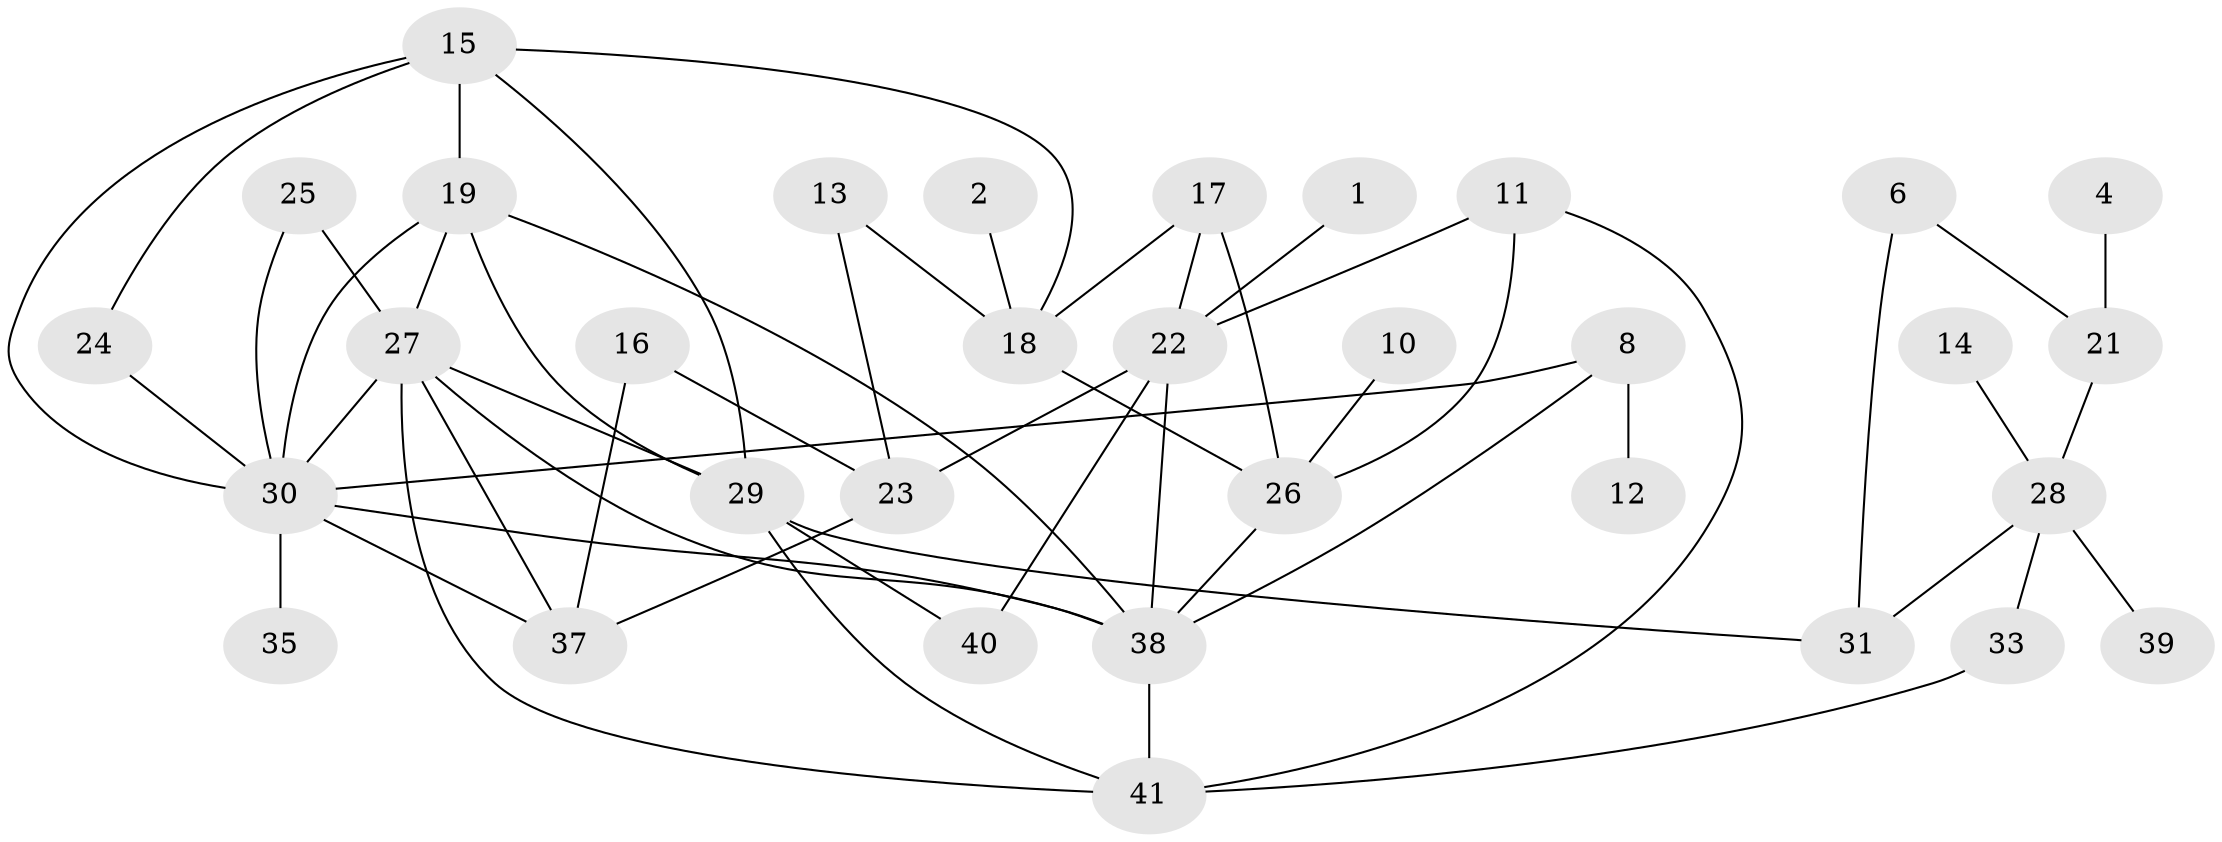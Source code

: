 // original degree distribution, {1: 0.19753086419753085, 3: 0.2345679012345679, 2: 0.24691358024691357, 5: 0.08641975308641975, 4: 0.1111111111111111, 0: 0.09876543209876543, 6: 0.012345679012345678, 8: 0.012345679012345678}
// Generated by graph-tools (version 1.1) at 2025/49/03/09/25 03:49:04]
// undirected, 33 vertices, 55 edges
graph export_dot {
graph [start="1"]
  node [color=gray90,style=filled];
  1;
  2;
  4;
  6;
  8;
  10;
  11;
  12;
  13;
  14;
  15;
  16;
  17;
  18;
  19;
  21;
  22;
  23;
  24;
  25;
  26;
  27;
  28;
  29;
  30;
  31;
  33;
  35;
  37;
  38;
  39;
  40;
  41;
  1 -- 22 [weight=1.0];
  2 -- 18 [weight=1.0];
  4 -- 21 [weight=1.0];
  6 -- 21 [weight=1.0];
  6 -- 31 [weight=1.0];
  8 -- 12 [weight=1.0];
  8 -- 30 [weight=2.0];
  8 -- 38 [weight=1.0];
  10 -- 26 [weight=1.0];
  11 -- 22 [weight=1.0];
  11 -- 26 [weight=1.0];
  11 -- 41 [weight=1.0];
  13 -- 18 [weight=1.0];
  13 -- 23 [weight=1.0];
  14 -- 28 [weight=1.0];
  15 -- 18 [weight=1.0];
  15 -- 19 [weight=1.0];
  15 -- 24 [weight=1.0];
  15 -- 29 [weight=1.0];
  15 -- 30 [weight=1.0];
  16 -- 23 [weight=1.0];
  16 -- 37 [weight=1.0];
  17 -- 18 [weight=1.0];
  17 -- 22 [weight=1.0];
  17 -- 26 [weight=1.0];
  18 -- 26 [weight=1.0];
  19 -- 27 [weight=1.0];
  19 -- 29 [weight=1.0];
  19 -- 30 [weight=1.0];
  19 -- 38 [weight=1.0];
  21 -- 28 [weight=2.0];
  22 -- 23 [weight=1.0];
  22 -- 38 [weight=1.0];
  22 -- 40 [weight=1.0];
  23 -- 37 [weight=1.0];
  24 -- 30 [weight=1.0];
  25 -- 27 [weight=1.0];
  25 -- 30 [weight=1.0];
  26 -- 38 [weight=1.0];
  27 -- 29 [weight=1.0];
  27 -- 30 [weight=1.0];
  27 -- 37 [weight=1.0];
  27 -- 38 [weight=1.0];
  27 -- 41 [weight=1.0];
  28 -- 31 [weight=1.0];
  28 -- 33 [weight=1.0];
  28 -- 39 [weight=1.0];
  29 -- 31 [weight=1.0];
  29 -- 40 [weight=1.0];
  29 -- 41 [weight=1.0];
  30 -- 35 [weight=1.0];
  30 -- 37 [weight=1.0];
  30 -- 38 [weight=1.0];
  33 -- 41 [weight=1.0];
  38 -- 41 [weight=1.0];
}
